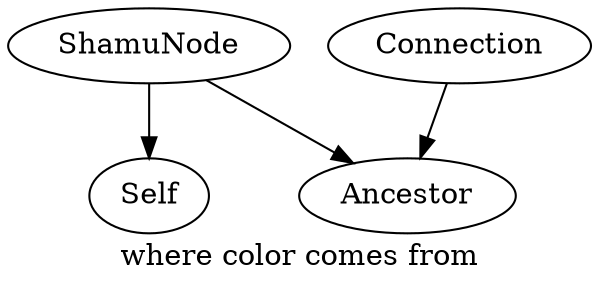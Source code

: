 digraph {
	graph [label="where color comes from"]

	ShamuNode -> {Self Ancestor}
	Connection -> {Ancestor}
}
